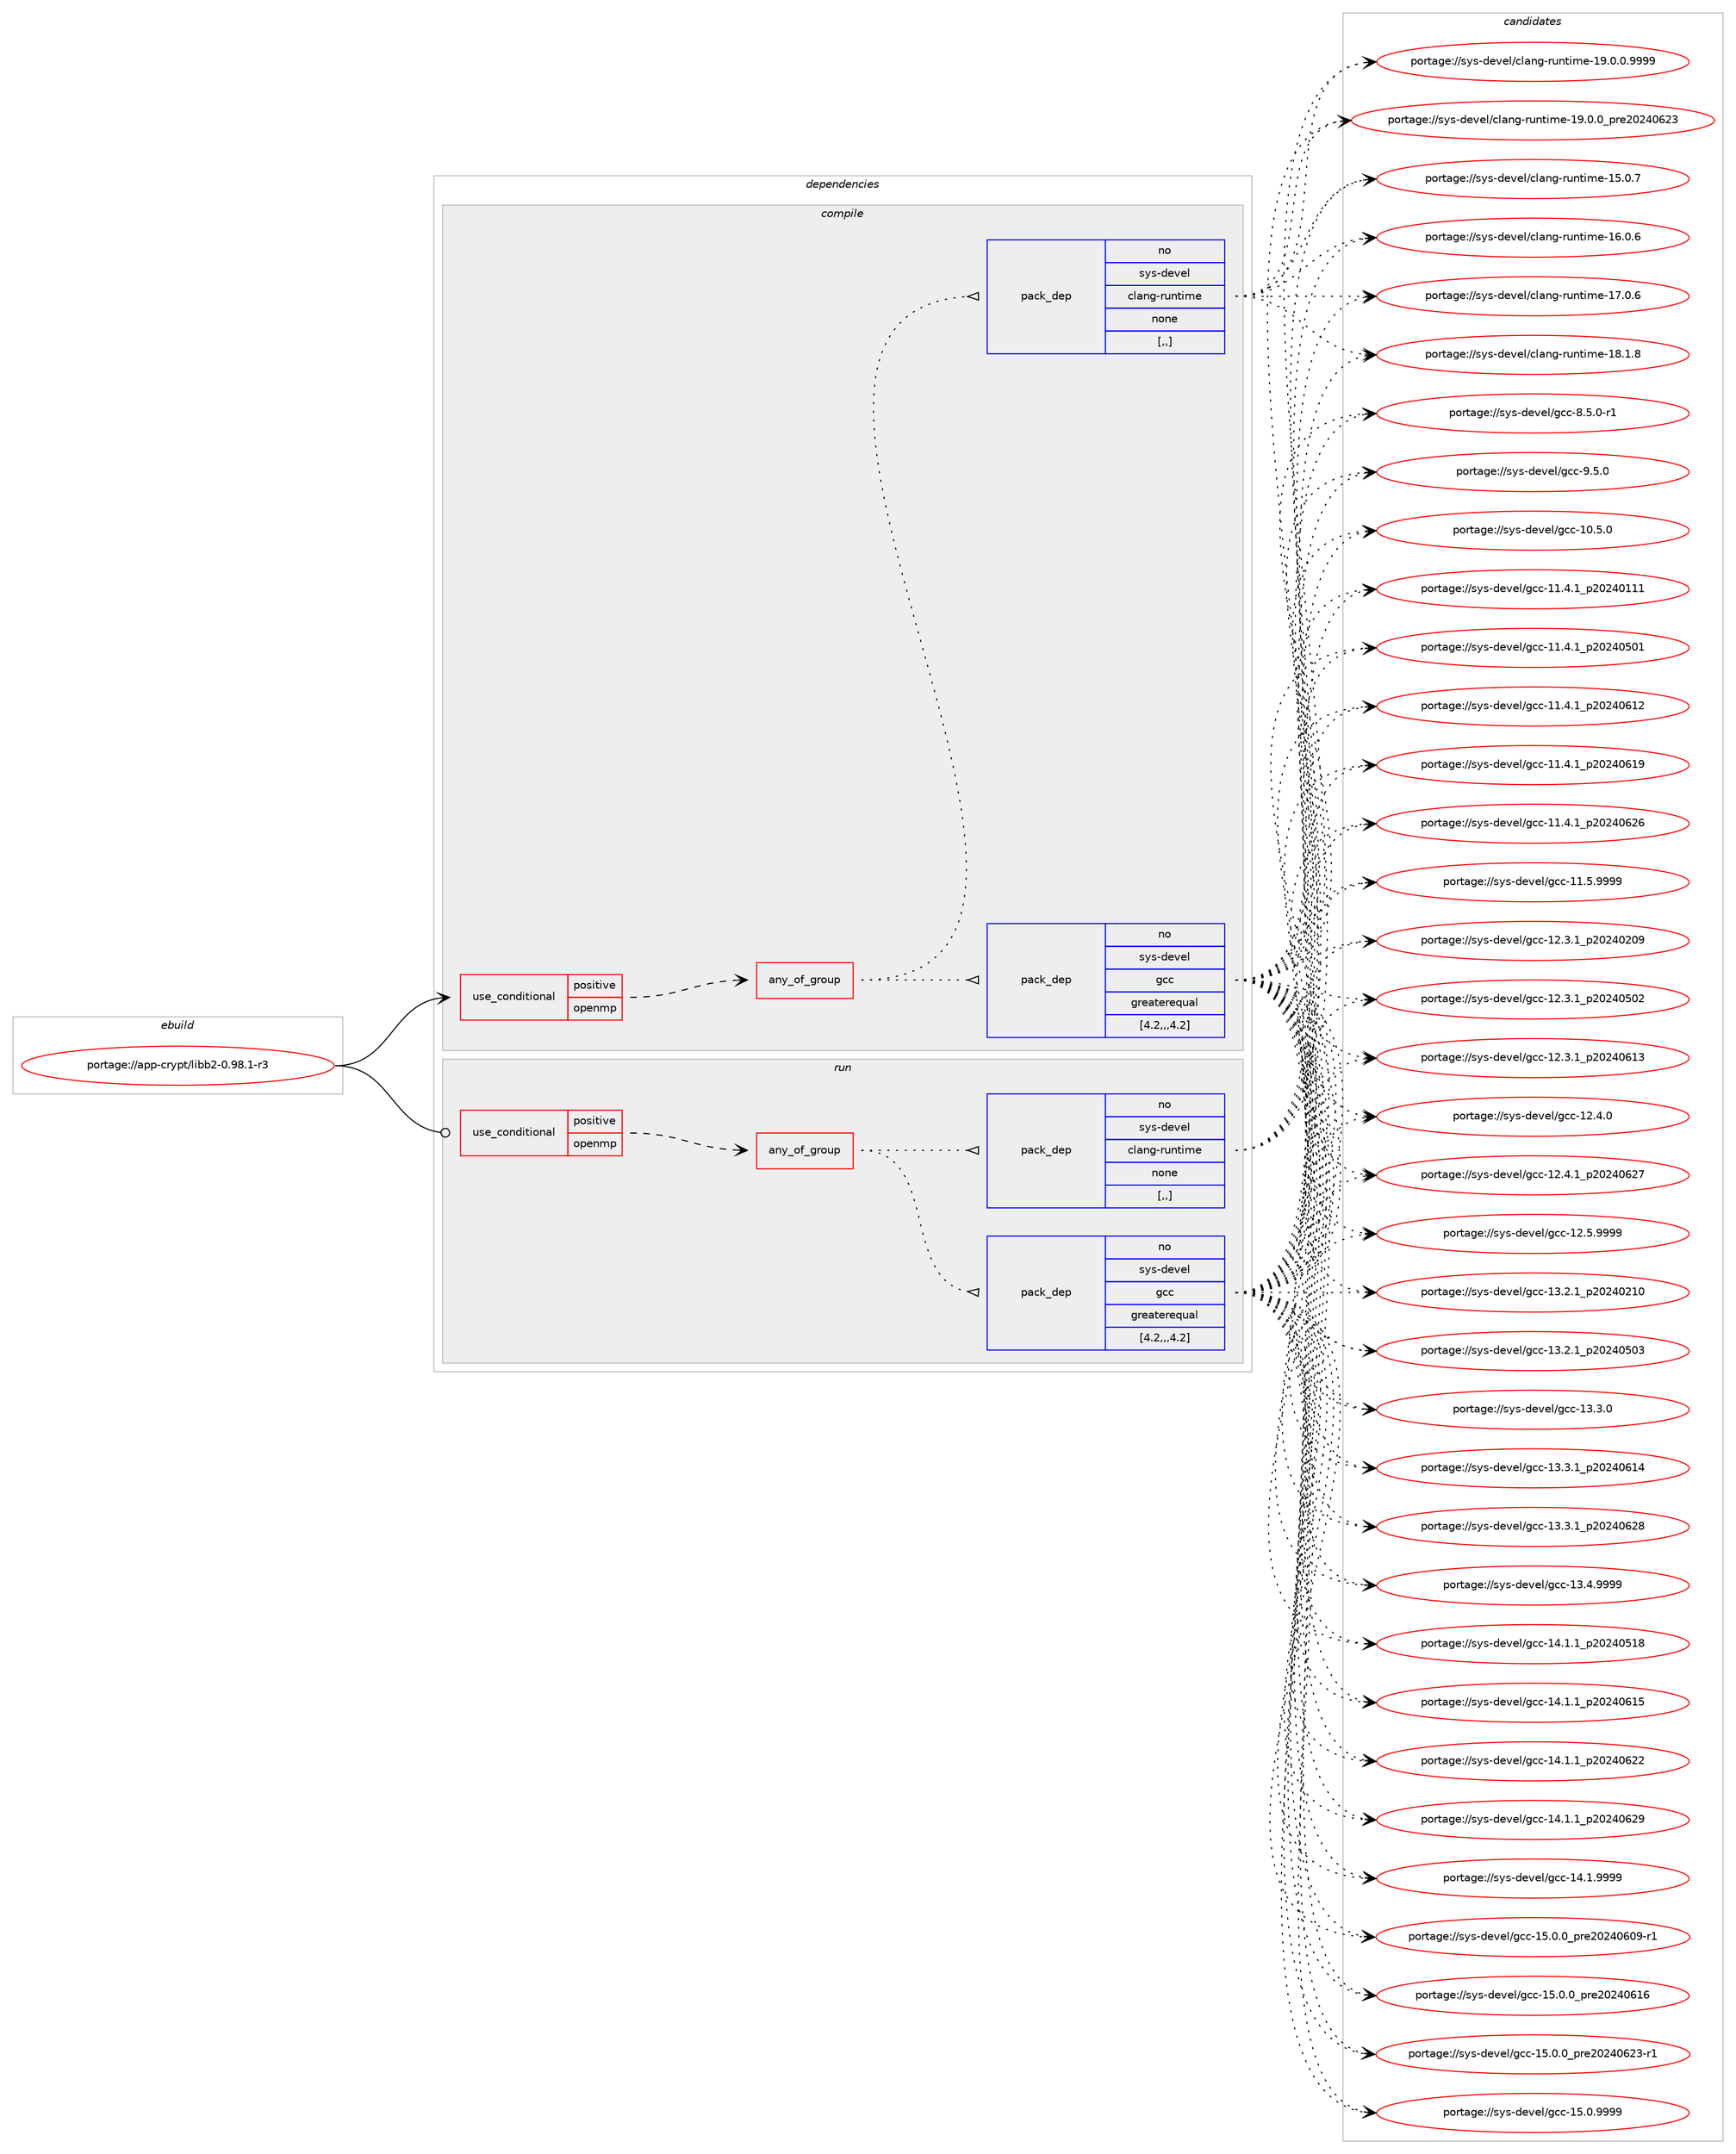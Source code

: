 digraph prolog {

# *************
# Graph options
# *************

newrank=true;
concentrate=true;
compound=true;
graph [rankdir=LR,fontname=Helvetica,fontsize=10,ranksep=1.5];#, ranksep=2.5, nodesep=0.2];
edge  [arrowhead=vee];
node  [fontname=Helvetica,fontsize=10];

# **********
# The ebuild
# **********

subgraph cluster_leftcol {
color=gray;
rank=same;
label=<<i>ebuild</i>>;
id [label="portage://app-crypt/libb2-0.98.1-r3", color=red, width=4, href="../app-crypt/libb2-0.98.1-r3.svg"];
}

# ****************
# The dependencies
# ****************

subgraph cluster_midcol {
color=gray;
label=<<i>dependencies</i>>;
subgraph cluster_compile {
fillcolor="#eeeeee";
style=filled;
label=<<i>compile</i>>;
subgraph cond3423 {
dependency12951 [label=<<TABLE BORDER="0" CELLBORDER="1" CELLSPACING="0" CELLPADDING="4"><TR><TD ROWSPAN="3" CELLPADDING="10">use_conditional</TD></TR><TR><TD>positive</TD></TR><TR><TD>openmp</TD></TR></TABLE>>, shape=none, color=red];
subgraph any78 {
dependency12952 [label=<<TABLE BORDER="0" CELLBORDER="1" CELLSPACING="0" CELLPADDING="4"><TR><TD CELLPADDING="10">any_of_group</TD></TR></TABLE>>, shape=none, color=red];subgraph pack9449 {
dependency12953 [label=<<TABLE BORDER="0" CELLBORDER="1" CELLSPACING="0" CELLPADDING="4" WIDTH="220"><TR><TD ROWSPAN="6" CELLPADDING="30">pack_dep</TD></TR><TR><TD WIDTH="110">no</TD></TR><TR><TD>sys-devel</TD></TR><TR><TD>gcc</TD></TR><TR><TD>greaterequal</TD></TR><TR><TD>[4.2,,,4.2]</TD></TR></TABLE>>, shape=none, color=blue];
}
dependency12952:e -> dependency12953:w [weight=20,style="dotted",arrowhead="oinv"];
subgraph pack9450 {
dependency12954 [label=<<TABLE BORDER="0" CELLBORDER="1" CELLSPACING="0" CELLPADDING="4" WIDTH="220"><TR><TD ROWSPAN="6" CELLPADDING="30">pack_dep</TD></TR><TR><TD WIDTH="110">no</TD></TR><TR><TD>sys-devel</TD></TR><TR><TD>clang-runtime</TD></TR><TR><TD>none</TD></TR><TR><TD>[,,]</TD></TR></TABLE>>, shape=none, color=blue];
}
dependency12952:e -> dependency12954:w [weight=20,style="dotted",arrowhead="oinv"];
}
dependency12951:e -> dependency12952:w [weight=20,style="dashed",arrowhead="vee"];
}
id:e -> dependency12951:w [weight=20,style="solid",arrowhead="vee"];
}
subgraph cluster_compileandrun {
fillcolor="#eeeeee";
style=filled;
label=<<i>compile and run</i>>;
}
subgraph cluster_run {
fillcolor="#eeeeee";
style=filled;
label=<<i>run</i>>;
subgraph cond3424 {
dependency12955 [label=<<TABLE BORDER="0" CELLBORDER="1" CELLSPACING="0" CELLPADDING="4"><TR><TD ROWSPAN="3" CELLPADDING="10">use_conditional</TD></TR><TR><TD>positive</TD></TR><TR><TD>openmp</TD></TR></TABLE>>, shape=none, color=red];
subgraph any79 {
dependency12956 [label=<<TABLE BORDER="0" CELLBORDER="1" CELLSPACING="0" CELLPADDING="4"><TR><TD CELLPADDING="10">any_of_group</TD></TR></TABLE>>, shape=none, color=red];subgraph pack9451 {
dependency12957 [label=<<TABLE BORDER="0" CELLBORDER="1" CELLSPACING="0" CELLPADDING="4" WIDTH="220"><TR><TD ROWSPAN="6" CELLPADDING="30">pack_dep</TD></TR><TR><TD WIDTH="110">no</TD></TR><TR><TD>sys-devel</TD></TR><TR><TD>gcc</TD></TR><TR><TD>greaterequal</TD></TR><TR><TD>[4.2,,,4.2]</TD></TR></TABLE>>, shape=none, color=blue];
}
dependency12956:e -> dependency12957:w [weight=20,style="dotted",arrowhead="oinv"];
subgraph pack9452 {
dependency12958 [label=<<TABLE BORDER="0" CELLBORDER="1" CELLSPACING="0" CELLPADDING="4" WIDTH="220"><TR><TD ROWSPAN="6" CELLPADDING="30">pack_dep</TD></TR><TR><TD WIDTH="110">no</TD></TR><TR><TD>sys-devel</TD></TR><TR><TD>clang-runtime</TD></TR><TR><TD>none</TD></TR><TR><TD>[,,]</TD></TR></TABLE>>, shape=none, color=blue];
}
dependency12956:e -> dependency12958:w [weight=20,style="dotted",arrowhead="oinv"];
}
dependency12955:e -> dependency12956:w [weight=20,style="dashed",arrowhead="vee"];
}
id:e -> dependency12955:w [weight=20,style="solid",arrowhead="odot"];
}
}

# **************
# The candidates
# **************

subgraph cluster_choices {
rank=same;
color=gray;
label=<<i>candidates</i>>;

subgraph choice9449 {
color=black;
nodesep=1;
choice1151211154510010111810110847103999945494846534648 [label="portage://sys-devel/gcc-10.5.0", color=red, width=4,href="../sys-devel/gcc-10.5.0.svg"];
choice1151211154510010111810110847103999945494946524649951125048505248494949 [label="portage://sys-devel/gcc-11.4.1_p20240111", color=red, width=4,href="../sys-devel/gcc-11.4.1_p20240111.svg"];
choice1151211154510010111810110847103999945494946524649951125048505248534849 [label="portage://sys-devel/gcc-11.4.1_p20240501", color=red, width=4,href="../sys-devel/gcc-11.4.1_p20240501.svg"];
choice1151211154510010111810110847103999945494946524649951125048505248544950 [label="portage://sys-devel/gcc-11.4.1_p20240612", color=red, width=4,href="../sys-devel/gcc-11.4.1_p20240612.svg"];
choice1151211154510010111810110847103999945494946524649951125048505248544957 [label="portage://sys-devel/gcc-11.4.1_p20240619", color=red, width=4,href="../sys-devel/gcc-11.4.1_p20240619.svg"];
choice1151211154510010111810110847103999945494946524649951125048505248545054 [label="portage://sys-devel/gcc-11.4.1_p20240626", color=red, width=4,href="../sys-devel/gcc-11.4.1_p20240626.svg"];
choice1151211154510010111810110847103999945494946534657575757 [label="portage://sys-devel/gcc-11.5.9999", color=red, width=4,href="../sys-devel/gcc-11.5.9999.svg"];
choice1151211154510010111810110847103999945495046514649951125048505248504857 [label="portage://sys-devel/gcc-12.3.1_p20240209", color=red, width=4,href="../sys-devel/gcc-12.3.1_p20240209.svg"];
choice1151211154510010111810110847103999945495046514649951125048505248534850 [label="portage://sys-devel/gcc-12.3.1_p20240502", color=red, width=4,href="../sys-devel/gcc-12.3.1_p20240502.svg"];
choice1151211154510010111810110847103999945495046514649951125048505248544951 [label="portage://sys-devel/gcc-12.3.1_p20240613", color=red, width=4,href="../sys-devel/gcc-12.3.1_p20240613.svg"];
choice1151211154510010111810110847103999945495046524648 [label="portage://sys-devel/gcc-12.4.0", color=red, width=4,href="../sys-devel/gcc-12.4.0.svg"];
choice1151211154510010111810110847103999945495046524649951125048505248545055 [label="portage://sys-devel/gcc-12.4.1_p20240627", color=red, width=4,href="../sys-devel/gcc-12.4.1_p20240627.svg"];
choice1151211154510010111810110847103999945495046534657575757 [label="portage://sys-devel/gcc-12.5.9999", color=red, width=4,href="../sys-devel/gcc-12.5.9999.svg"];
choice1151211154510010111810110847103999945495146504649951125048505248504948 [label="portage://sys-devel/gcc-13.2.1_p20240210", color=red, width=4,href="../sys-devel/gcc-13.2.1_p20240210.svg"];
choice1151211154510010111810110847103999945495146504649951125048505248534851 [label="portage://sys-devel/gcc-13.2.1_p20240503", color=red, width=4,href="../sys-devel/gcc-13.2.1_p20240503.svg"];
choice1151211154510010111810110847103999945495146514648 [label="portage://sys-devel/gcc-13.3.0", color=red, width=4,href="../sys-devel/gcc-13.3.0.svg"];
choice1151211154510010111810110847103999945495146514649951125048505248544952 [label="portage://sys-devel/gcc-13.3.1_p20240614", color=red, width=4,href="../sys-devel/gcc-13.3.1_p20240614.svg"];
choice1151211154510010111810110847103999945495146514649951125048505248545056 [label="portage://sys-devel/gcc-13.3.1_p20240628", color=red, width=4,href="../sys-devel/gcc-13.3.1_p20240628.svg"];
choice1151211154510010111810110847103999945495146524657575757 [label="portage://sys-devel/gcc-13.4.9999", color=red, width=4,href="../sys-devel/gcc-13.4.9999.svg"];
choice1151211154510010111810110847103999945495246494649951125048505248534956 [label="portage://sys-devel/gcc-14.1.1_p20240518", color=red, width=4,href="../sys-devel/gcc-14.1.1_p20240518.svg"];
choice1151211154510010111810110847103999945495246494649951125048505248544953 [label="portage://sys-devel/gcc-14.1.1_p20240615", color=red, width=4,href="../sys-devel/gcc-14.1.1_p20240615.svg"];
choice1151211154510010111810110847103999945495246494649951125048505248545050 [label="portage://sys-devel/gcc-14.1.1_p20240622", color=red, width=4,href="../sys-devel/gcc-14.1.1_p20240622.svg"];
choice1151211154510010111810110847103999945495246494649951125048505248545057 [label="portage://sys-devel/gcc-14.1.1_p20240629", color=red, width=4,href="../sys-devel/gcc-14.1.1_p20240629.svg"];
choice1151211154510010111810110847103999945495246494657575757 [label="portage://sys-devel/gcc-14.1.9999", color=red, width=4,href="../sys-devel/gcc-14.1.9999.svg"];
choice11512111545100101118101108471039999454953464846489511211410150485052485448574511449 [label="portage://sys-devel/gcc-15.0.0_pre20240609-r1", color=red, width=4,href="../sys-devel/gcc-15.0.0_pre20240609-r1.svg"];
choice1151211154510010111810110847103999945495346484648951121141015048505248544954 [label="portage://sys-devel/gcc-15.0.0_pre20240616", color=red, width=4,href="../sys-devel/gcc-15.0.0_pre20240616.svg"];
choice11512111545100101118101108471039999454953464846489511211410150485052485450514511449 [label="portage://sys-devel/gcc-15.0.0_pre20240623-r1", color=red, width=4,href="../sys-devel/gcc-15.0.0_pre20240623-r1.svg"];
choice1151211154510010111810110847103999945495346484657575757 [label="portage://sys-devel/gcc-15.0.9999", color=red, width=4,href="../sys-devel/gcc-15.0.9999.svg"];
choice115121115451001011181011084710399994556465346484511449 [label="portage://sys-devel/gcc-8.5.0-r1", color=red, width=4,href="../sys-devel/gcc-8.5.0-r1.svg"];
choice11512111545100101118101108471039999455746534648 [label="portage://sys-devel/gcc-9.5.0", color=red, width=4,href="../sys-devel/gcc-9.5.0.svg"];
dependency12953:e -> choice1151211154510010111810110847103999945494846534648:w [style=dotted,weight="100"];
dependency12953:e -> choice1151211154510010111810110847103999945494946524649951125048505248494949:w [style=dotted,weight="100"];
dependency12953:e -> choice1151211154510010111810110847103999945494946524649951125048505248534849:w [style=dotted,weight="100"];
dependency12953:e -> choice1151211154510010111810110847103999945494946524649951125048505248544950:w [style=dotted,weight="100"];
dependency12953:e -> choice1151211154510010111810110847103999945494946524649951125048505248544957:w [style=dotted,weight="100"];
dependency12953:e -> choice1151211154510010111810110847103999945494946524649951125048505248545054:w [style=dotted,weight="100"];
dependency12953:e -> choice1151211154510010111810110847103999945494946534657575757:w [style=dotted,weight="100"];
dependency12953:e -> choice1151211154510010111810110847103999945495046514649951125048505248504857:w [style=dotted,weight="100"];
dependency12953:e -> choice1151211154510010111810110847103999945495046514649951125048505248534850:w [style=dotted,weight="100"];
dependency12953:e -> choice1151211154510010111810110847103999945495046514649951125048505248544951:w [style=dotted,weight="100"];
dependency12953:e -> choice1151211154510010111810110847103999945495046524648:w [style=dotted,weight="100"];
dependency12953:e -> choice1151211154510010111810110847103999945495046524649951125048505248545055:w [style=dotted,weight="100"];
dependency12953:e -> choice1151211154510010111810110847103999945495046534657575757:w [style=dotted,weight="100"];
dependency12953:e -> choice1151211154510010111810110847103999945495146504649951125048505248504948:w [style=dotted,weight="100"];
dependency12953:e -> choice1151211154510010111810110847103999945495146504649951125048505248534851:w [style=dotted,weight="100"];
dependency12953:e -> choice1151211154510010111810110847103999945495146514648:w [style=dotted,weight="100"];
dependency12953:e -> choice1151211154510010111810110847103999945495146514649951125048505248544952:w [style=dotted,weight="100"];
dependency12953:e -> choice1151211154510010111810110847103999945495146514649951125048505248545056:w [style=dotted,weight="100"];
dependency12953:e -> choice1151211154510010111810110847103999945495146524657575757:w [style=dotted,weight="100"];
dependency12953:e -> choice1151211154510010111810110847103999945495246494649951125048505248534956:w [style=dotted,weight="100"];
dependency12953:e -> choice1151211154510010111810110847103999945495246494649951125048505248544953:w [style=dotted,weight="100"];
dependency12953:e -> choice1151211154510010111810110847103999945495246494649951125048505248545050:w [style=dotted,weight="100"];
dependency12953:e -> choice1151211154510010111810110847103999945495246494649951125048505248545057:w [style=dotted,weight="100"];
dependency12953:e -> choice1151211154510010111810110847103999945495246494657575757:w [style=dotted,weight="100"];
dependency12953:e -> choice11512111545100101118101108471039999454953464846489511211410150485052485448574511449:w [style=dotted,weight="100"];
dependency12953:e -> choice1151211154510010111810110847103999945495346484648951121141015048505248544954:w [style=dotted,weight="100"];
dependency12953:e -> choice11512111545100101118101108471039999454953464846489511211410150485052485450514511449:w [style=dotted,weight="100"];
dependency12953:e -> choice1151211154510010111810110847103999945495346484657575757:w [style=dotted,weight="100"];
dependency12953:e -> choice115121115451001011181011084710399994556465346484511449:w [style=dotted,weight="100"];
dependency12953:e -> choice11512111545100101118101108471039999455746534648:w [style=dotted,weight="100"];
}
subgraph choice9450 {
color=black;
nodesep=1;
choice115121115451001011181011084799108971101034511411711011610510910145495346484655 [label="portage://sys-devel/clang-runtime-15.0.7", color=red, width=4,href="../sys-devel/clang-runtime-15.0.7.svg"];
choice115121115451001011181011084799108971101034511411711011610510910145495446484654 [label="portage://sys-devel/clang-runtime-16.0.6", color=red, width=4,href="../sys-devel/clang-runtime-16.0.6.svg"];
choice115121115451001011181011084799108971101034511411711011610510910145495546484654 [label="portage://sys-devel/clang-runtime-17.0.6", color=red, width=4,href="../sys-devel/clang-runtime-17.0.6.svg"];
choice115121115451001011181011084799108971101034511411711011610510910145495646494656 [label="portage://sys-devel/clang-runtime-18.1.8", color=red, width=4,href="../sys-devel/clang-runtime-18.1.8.svg"];
choice1151211154510010111810110847991089711010345114117110116105109101454957464846484657575757 [label="portage://sys-devel/clang-runtime-19.0.0.9999", color=red, width=4,href="../sys-devel/clang-runtime-19.0.0.9999.svg"];
choice115121115451001011181011084799108971101034511411711011610510910145495746484648951121141015048505248545051 [label="portage://sys-devel/clang-runtime-19.0.0_pre20240623", color=red, width=4,href="../sys-devel/clang-runtime-19.0.0_pre20240623.svg"];
dependency12954:e -> choice115121115451001011181011084799108971101034511411711011610510910145495346484655:w [style=dotted,weight="100"];
dependency12954:e -> choice115121115451001011181011084799108971101034511411711011610510910145495446484654:w [style=dotted,weight="100"];
dependency12954:e -> choice115121115451001011181011084799108971101034511411711011610510910145495546484654:w [style=dotted,weight="100"];
dependency12954:e -> choice115121115451001011181011084799108971101034511411711011610510910145495646494656:w [style=dotted,weight="100"];
dependency12954:e -> choice1151211154510010111810110847991089711010345114117110116105109101454957464846484657575757:w [style=dotted,weight="100"];
dependency12954:e -> choice115121115451001011181011084799108971101034511411711011610510910145495746484648951121141015048505248545051:w [style=dotted,weight="100"];
}
subgraph choice9451 {
color=black;
nodesep=1;
choice1151211154510010111810110847103999945494846534648 [label="portage://sys-devel/gcc-10.5.0", color=red, width=4,href="../sys-devel/gcc-10.5.0.svg"];
choice1151211154510010111810110847103999945494946524649951125048505248494949 [label="portage://sys-devel/gcc-11.4.1_p20240111", color=red, width=4,href="../sys-devel/gcc-11.4.1_p20240111.svg"];
choice1151211154510010111810110847103999945494946524649951125048505248534849 [label="portage://sys-devel/gcc-11.4.1_p20240501", color=red, width=4,href="../sys-devel/gcc-11.4.1_p20240501.svg"];
choice1151211154510010111810110847103999945494946524649951125048505248544950 [label="portage://sys-devel/gcc-11.4.1_p20240612", color=red, width=4,href="../sys-devel/gcc-11.4.1_p20240612.svg"];
choice1151211154510010111810110847103999945494946524649951125048505248544957 [label="portage://sys-devel/gcc-11.4.1_p20240619", color=red, width=4,href="../sys-devel/gcc-11.4.1_p20240619.svg"];
choice1151211154510010111810110847103999945494946524649951125048505248545054 [label="portage://sys-devel/gcc-11.4.1_p20240626", color=red, width=4,href="../sys-devel/gcc-11.4.1_p20240626.svg"];
choice1151211154510010111810110847103999945494946534657575757 [label="portage://sys-devel/gcc-11.5.9999", color=red, width=4,href="../sys-devel/gcc-11.5.9999.svg"];
choice1151211154510010111810110847103999945495046514649951125048505248504857 [label="portage://sys-devel/gcc-12.3.1_p20240209", color=red, width=4,href="../sys-devel/gcc-12.3.1_p20240209.svg"];
choice1151211154510010111810110847103999945495046514649951125048505248534850 [label="portage://sys-devel/gcc-12.3.1_p20240502", color=red, width=4,href="../sys-devel/gcc-12.3.1_p20240502.svg"];
choice1151211154510010111810110847103999945495046514649951125048505248544951 [label="portage://sys-devel/gcc-12.3.1_p20240613", color=red, width=4,href="../sys-devel/gcc-12.3.1_p20240613.svg"];
choice1151211154510010111810110847103999945495046524648 [label="portage://sys-devel/gcc-12.4.0", color=red, width=4,href="../sys-devel/gcc-12.4.0.svg"];
choice1151211154510010111810110847103999945495046524649951125048505248545055 [label="portage://sys-devel/gcc-12.4.1_p20240627", color=red, width=4,href="../sys-devel/gcc-12.4.1_p20240627.svg"];
choice1151211154510010111810110847103999945495046534657575757 [label="portage://sys-devel/gcc-12.5.9999", color=red, width=4,href="../sys-devel/gcc-12.5.9999.svg"];
choice1151211154510010111810110847103999945495146504649951125048505248504948 [label="portage://sys-devel/gcc-13.2.1_p20240210", color=red, width=4,href="../sys-devel/gcc-13.2.1_p20240210.svg"];
choice1151211154510010111810110847103999945495146504649951125048505248534851 [label="portage://sys-devel/gcc-13.2.1_p20240503", color=red, width=4,href="../sys-devel/gcc-13.2.1_p20240503.svg"];
choice1151211154510010111810110847103999945495146514648 [label="portage://sys-devel/gcc-13.3.0", color=red, width=4,href="../sys-devel/gcc-13.3.0.svg"];
choice1151211154510010111810110847103999945495146514649951125048505248544952 [label="portage://sys-devel/gcc-13.3.1_p20240614", color=red, width=4,href="../sys-devel/gcc-13.3.1_p20240614.svg"];
choice1151211154510010111810110847103999945495146514649951125048505248545056 [label="portage://sys-devel/gcc-13.3.1_p20240628", color=red, width=4,href="../sys-devel/gcc-13.3.1_p20240628.svg"];
choice1151211154510010111810110847103999945495146524657575757 [label="portage://sys-devel/gcc-13.4.9999", color=red, width=4,href="../sys-devel/gcc-13.4.9999.svg"];
choice1151211154510010111810110847103999945495246494649951125048505248534956 [label="portage://sys-devel/gcc-14.1.1_p20240518", color=red, width=4,href="../sys-devel/gcc-14.1.1_p20240518.svg"];
choice1151211154510010111810110847103999945495246494649951125048505248544953 [label="portage://sys-devel/gcc-14.1.1_p20240615", color=red, width=4,href="../sys-devel/gcc-14.1.1_p20240615.svg"];
choice1151211154510010111810110847103999945495246494649951125048505248545050 [label="portage://sys-devel/gcc-14.1.1_p20240622", color=red, width=4,href="../sys-devel/gcc-14.1.1_p20240622.svg"];
choice1151211154510010111810110847103999945495246494649951125048505248545057 [label="portage://sys-devel/gcc-14.1.1_p20240629", color=red, width=4,href="../sys-devel/gcc-14.1.1_p20240629.svg"];
choice1151211154510010111810110847103999945495246494657575757 [label="portage://sys-devel/gcc-14.1.9999", color=red, width=4,href="../sys-devel/gcc-14.1.9999.svg"];
choice11512111545100101118101108471039999454953464846489511211410150485052485448574511449 [label="portage://sys-devel/gcc-15.0.0_pre20240609-r1", color=red, width=4,href="../sys-devel/gcc-15.0.0_pre20240609-r1.svg"];
choice1151211154510010111810110847103999945495346484648951121141015048505248544954 [label="portage://sys-devel/gcc-15.0.0_pre20240616", color=red, width=4,href="../sys-devel/gcc-15.0.0_pre20240616.svg"];
choice11512111545100101118101108471039999454953464846489511211410150485052485450514511449 [label="portage://sys-devel/gcc-15.0.0_pre20240623-r1", color=red, width=4,href="../sys-devel/gcc-15.0.0_pre20240623-r1.svg"];
choice1151211154510010111810110847103999945495346484657575757 [label="portage://sys-devel/gcc-15.0.9999", color=red, width=4,href="../sys-devel/gcc-15.0.9999.svg"];
choice115121115451001011181011084710399994556465346484511449 [label="portage://sys-devel/gcc-8.5.0-r1", color=red, width=4,href="../sys-devel/gcc-8.5.0-r1.svg"];
choice11512111545100101118101108471039999455746534648 [label="portage://sys-devel/gcc-9.5.0", color=red, width=4,href="../sys-devel/gcc-9.5.0.svg"];
dependency12957:e -> choice1151211154510010111810110847103999945494846534648:w [style=dotted,weight="100"];
dependency12957:e -> choice1151211154510010111810110847103999945494946524649951125048505248494949:w [style=dotted,weight="100"];
dependency12957:e -> choice1151211154510010111810110847103999945494946524649951125048505248534849:w [style=dotted,weight="100"];
dependency12957:e -> choice1151211154510010111810110847103999945494946524649951125048505248544950:w [style=dotted,weight="100"];
dependency12957:e -> choice1151211154510010111810110847103999945494946524649951125048505248544957:w [style=dotted,weight="100"];
dependency12957:e -> choice1151211154510010111810110847103999945494946524649951125048505248545054:w [style=dotted,weight="100"];
dependency12957:e -> choice1151211154510010111810110847103999945494946534657575757:w [style=dotted,weight="100"];
dependency12957:e -> choice1151211154510010111810110847103999945495046514649951125048505248504857:w [style=dotted,weight="100"];
dependency12957:e -> choice1151211154510010111810110847103999945495046514649951125048505248534850:w [style=dotted,weight="100"];
dependency12957:e -> choice1151211154510010111810110847103999945495046514649951125048505248544951:w [style=dotted,weight="100"];
dependency12957:e -> choice1151211154510010111810110847103999945495046524648:w [style=dotted,weight="100"];
dependency12957:e -> choice1151211154510010111810110847103999945495046524649951125048505248545055:w [style=dotted,weight="100"];
dependency12957:e -> choice1151211154510010111810110847103999945495046534657575757:w [style=dotted,weight="100"];
dependency12957:e -> choice1151211154510010111810110847103999945495146504649951125048505248504948:w [style=dotted,weight="100"];
dependency12957:e -> choice1151211154510010111810110847103999945495146504649951125048505248534851:w [style=dotted,weight="100"];
dependency12957:e -> choice1151211154510010111810110847103999945495146514648:w [style=dotted,weight="100"];
dependency12957:e -> choice1151211154510010111810110847103999945495146514649951125048505248544952:w [style=dotted,weight="100"];
dependency12957:e -> choice1151211154510010111810110847103999945495146514649951125048505248545056:w [style=dotted,weight="100"];
dependency12957:e -> choice1151211154510010111810110847103999945495146524657575757:w [style=dotted,weight="100"];
dependency12957:e -> choice1151211154510010111810110847103999945495246494649951125048505248534956:w [style=dotted,weight="100"];
dependency12957:e -> choice1151211154510010111810110847103999945495246494649951125048505248544953:w [style=dotted,weight="100"];
dependency12957:e -> choice1151211154510010111810110847103999945495246494649951125048505248545050:w [style=dotted,weight="100"];
dependency12957:e -> choice1151211154510010111810110847103999945495246494649951125048505248545057:w [style=dotted,weight="100"];
dependency12957:e -> choice1151211154510010111810110847103999945495246494657575757:w [style=dotted,weight="100"];
dependency12957:e -> choice11512111545100101118101108471039999454953464846489511211410150485052485448574511449:w [style=dotted,weight="100"];
dependency12957:e -> choice1151211154510010111810110847103999945495346484648951121141015048505248544954:w [style=dotted,weight="100"];
dependency12957:e -> choice11512111545100101118101108471039999454953464846489511211410150485052485450514511449:w [style=dotted,weight="100"];
dependency12957:e -> choice1151211154510010111810110847103999945495346484657575757:w [style=dotted,weight="100"];
dependency12957:e -> choice115121115451001011181011084710399994556465346484511449:w [style=dotted,weight="100"];
dependency12957:e -> choice11512111545100101118101108471039999455746534648:w [style=dotted,weight="100"];
}
subgraph choice9452 {
color=black;
nodesep=1;
choice115121115451001011181011084799108971101034511411711011610510910145495346484655 [label="portage://sys-devel/clang-runtime-15.0.7", color=red, width=4,href="../sys-devel/clang-runtime-15.0.7.svg"];
choice115121115451001011181011084799108971101034511411711011610510910145495446484654 [label="portage://sys-devel/clang-runtime-16.0.6", color=red, width=4,href="../sys-devel/clang-runtime-16.0.6.svg"];
choice115121115451001011181011084799108971101034511411711011610510910145495546484654 [label="portage://sys-devel/clang-runtime-17.0.6", color=red, width=4,href="../sys-devel/clang-runtime-17.0.6.svg"];
choice115121115451001011181011084799108971101034511411711011610510910145495646494656 [label="portage://sys-devel/clang-runtime-18.1.8", color=red, width=4,href="../sys-devel/clang-runtime-18.1.8.svg"];
choice1151211154510010111810110847991089711010345114117110116105109101454957464846484657575757 [label="portage://sys-devel/clang-runtime-19.0.0.9999", color=red, width=4,href="../sys-devel/clang-runtime-19.0.0.9999.svg"];
choice115121115451001011181011084799108971101034511411711011610510910145495746484648951121141015048505248545051 [label="portage://sys-devel/clang-runtime-19.0.0_pre20240623", color=red, width=4,href="../sys-devel/clang-runtime-19.0.0_pre20240623.svg"];
dependency12958:e -> choice115121115451001011181011084799108971101034511411711011610510910145495346484655:w [style=dotted,weight="100"];
dependency12958:e -> choice115121115451001011181011084799108971101034511411711011610510910145495446484654:w [style=dotted,weight="100"];
dependency12958:e -> choice115121115451001011181011084799108971101034511411711011610510910145495546484654:w [style=dotted,weight="100"];
dependency12958:e -> choice115121115451001011181011084799108971101034511411711011610510910145495646494656:w [style=dotted,weight="100"];
dependency12958:e -> choice1151211154510010111810110847991089711010345114117110116105109101454957464846484657575757:w [style=dotted,weight="100"];
dependency12958:e -> choice115121115451001011181011084799108971101034511411711011610510910145495746484648951121141015048505248545051:w [style=dotted,weight="100"];
}
}

}
